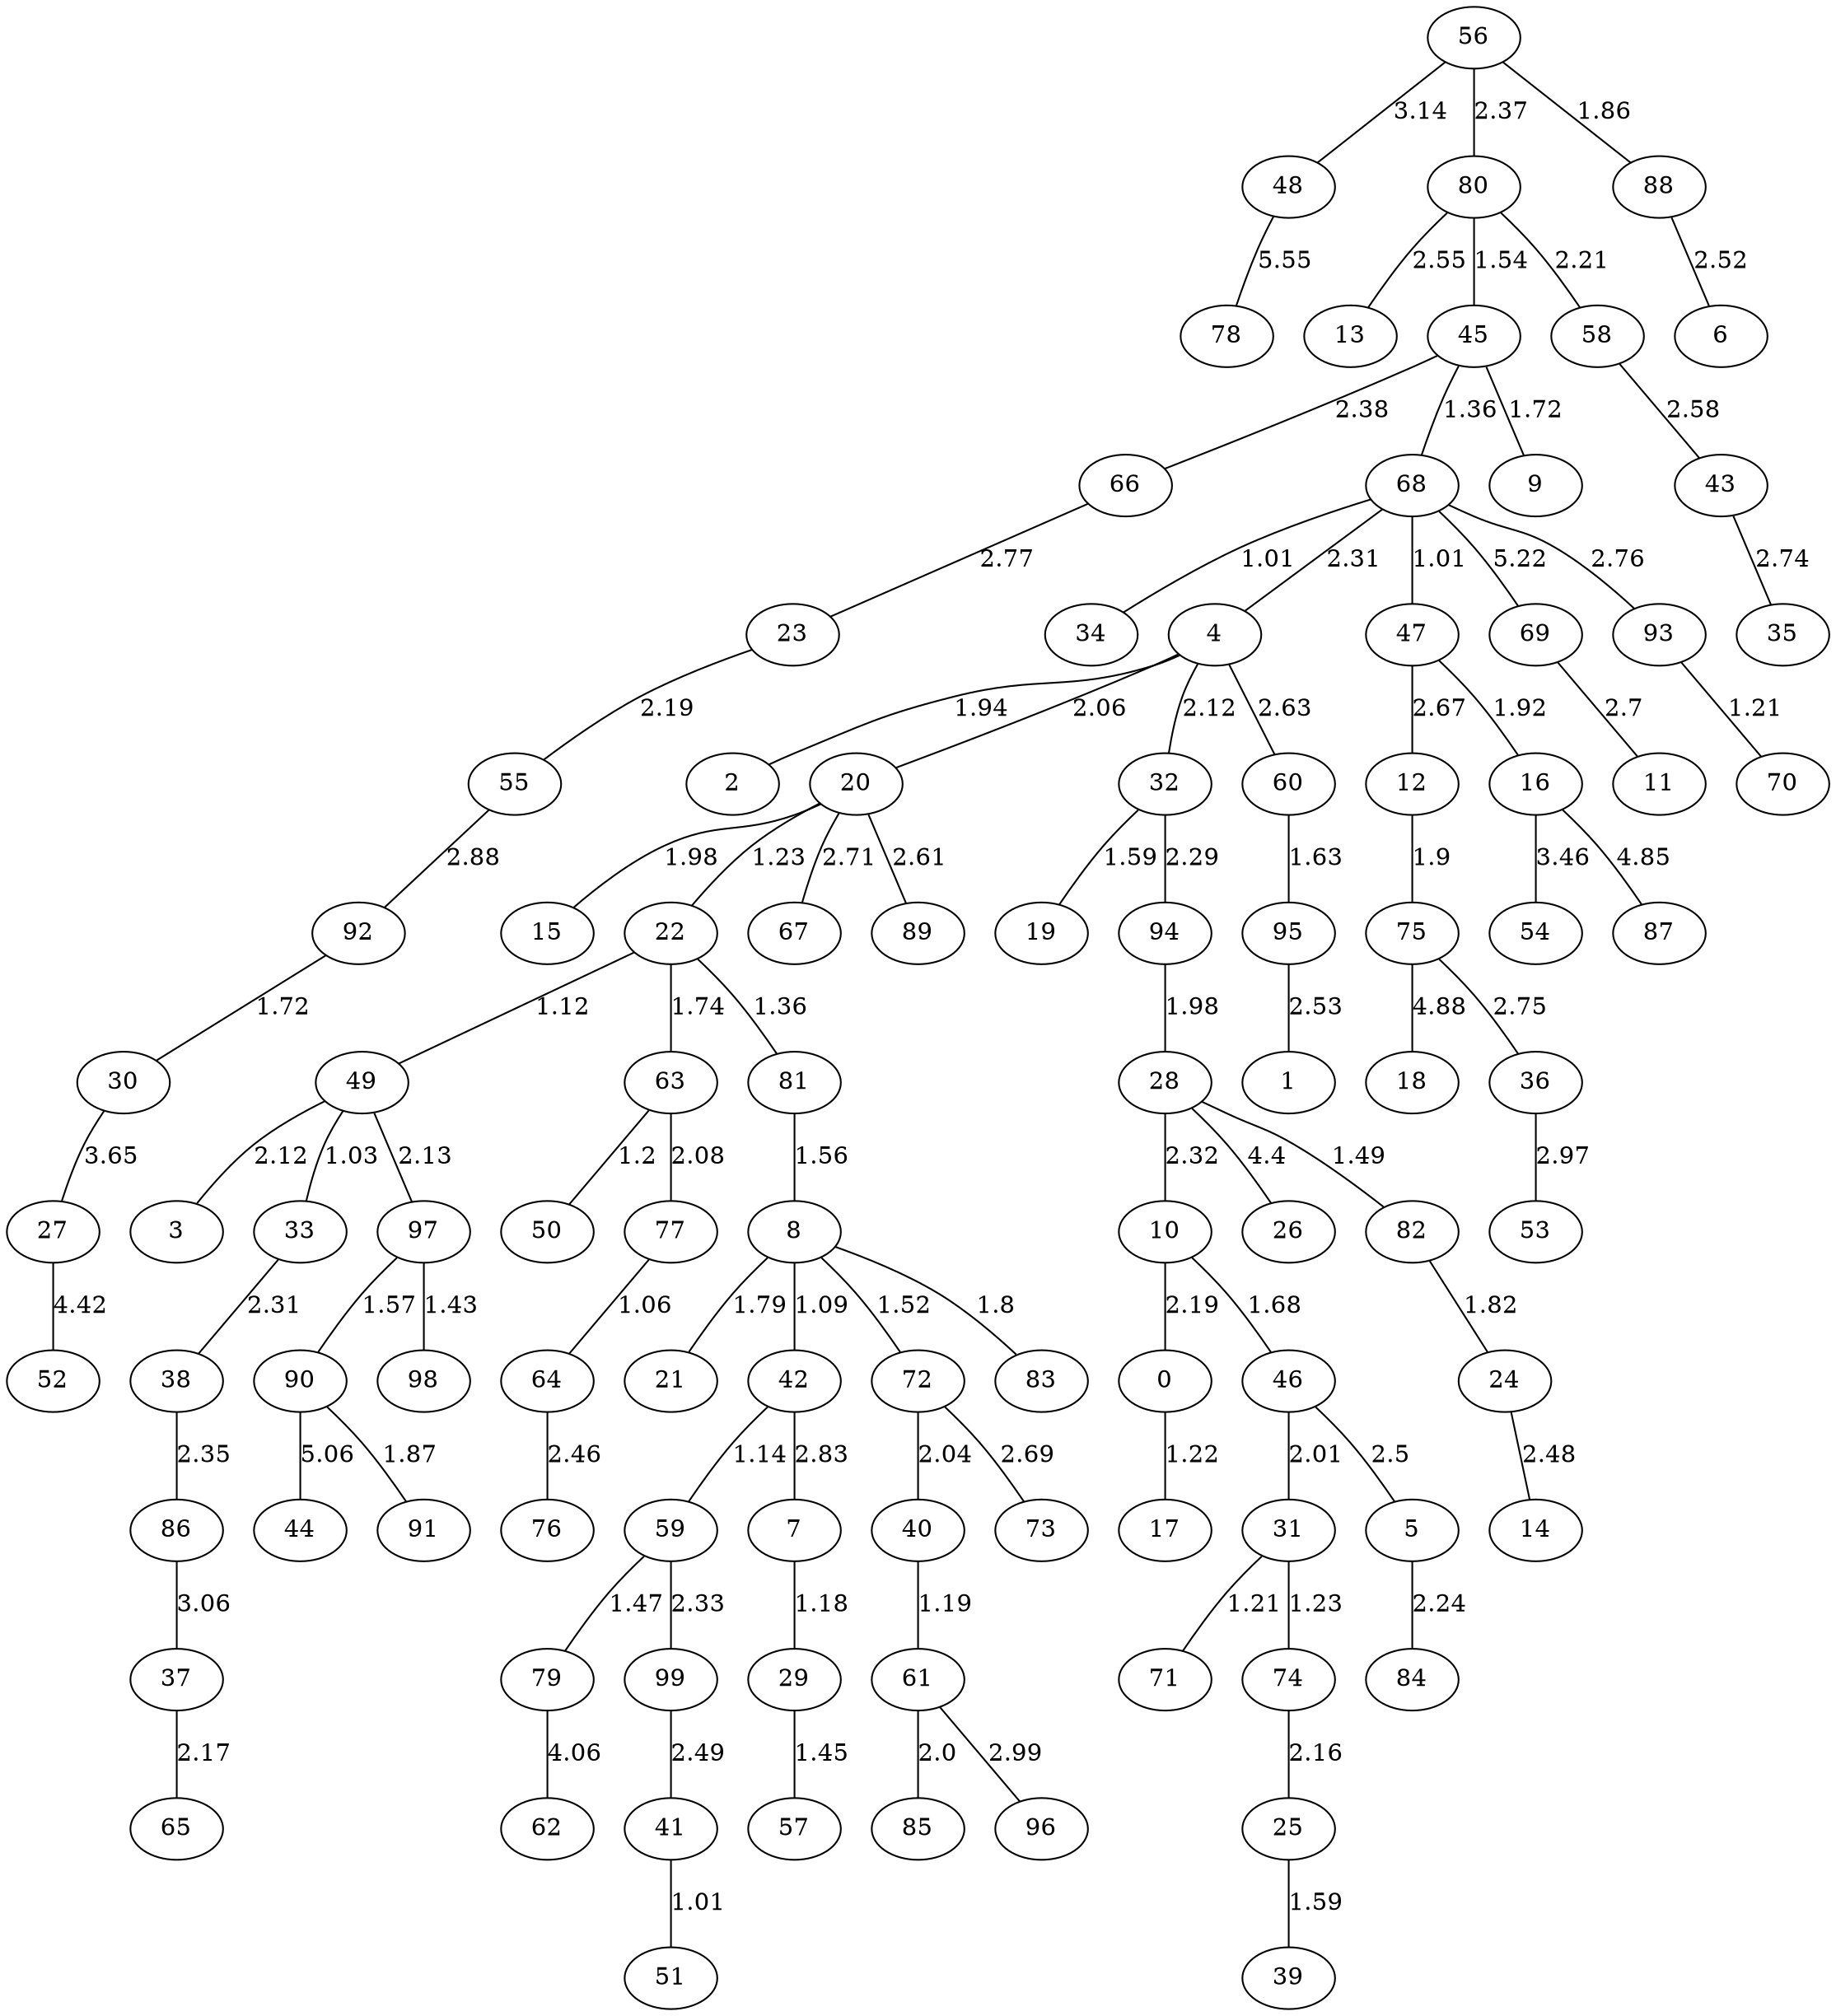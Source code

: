 graph G {
  "0";
  "1";
  "10";
  "11";
  "12";
  "13";
  "14";
  "15";
  "16";
  "17";
  "18";
  "19";
  "2";
  "20";
  "21";
  "22";
  "23";
  "24";
  "25";
  "26";
  "27";
  "28";
  "29";
  "3";
  "30";
  "31";
  "32";
  "33";
  "34";
  "35";
  "36";
  "37";
  "38";
  "39";
  "4";
  "40";
  "41";
  "42";
  "43";
  "44";
  "45";
  "46";
  "47";
  "48";
  "49";
  "5";
  "50";
  "51";
  "52";
  "53";
  "54";
  "55";
  "56";
  "57";
  "58";
  "59";
  "6";
  "60";
  "61";
  "62";
  "63";
  "64";
  "65";
  "66";
  "67";
  "68";
  "69";
  "7";
  "70";
  "71";
  "72";
  "73";
  "74";
  "75";
  "76";
  "77";
  "78";
  "79";
  "8";
  "80";
  "81";
  "82";
  "83";
  "84";
  "85";
  "86";
  "87";
  "88";
  "89";
  "9";
  "90";
  "91";
  "92";
  "93";
  "94";
  "95";
  "96";
  "97";
  "98";
  "99";
  "56" -- "88" [label="1.86"];
  "56" -- "80" [label="2.37"];
  "80" -- "45" [label="1.54"];
  "45" -- "68" [label="1.36"];
  "68" -- "34" [label="1.01"];
  "68" -- "47" [label="1.01"];
  "45" -- "9" [label="1.72"];
  "47" -- "16" [label="1.92"];
  "80" -- "58" [label="2.21"];
  "68" -- "4" [label="2.31"];
  "4" -- "2" [label="1.94"];
  "4" -- "20" [label="2.06"];
  "20" -- "22" [label="1.23"];
  "22" -- "49" [label="1.12"];
  "49" -- "33" [label="1.03"];
  "22" -- "81" [label="1.36"];
  "81" -- "8" [label="1.56"];
  "8" -- "42" [label="1.09"];
  "42" -- "59" [label="1.14"];
  "59" -- "79" [label="1.47"];
  "8" -- "72" [label="1.52"];
  "22" -- "63" [label="1.74"];
  "63" -- "50" [label="1.2"];
  "8" -- "21" [label="1.79"];
  "8" -- "83" [label="1.8"];
  "20" -- "15" [label="1.98"];
  "72" -- "40" [label="2.04"];
  "40" -- "61" [label="1.19"];
  "61" -- "85" [label="2.0"];
  "63" -- "77" [label="2.08"];
  "77" -- "64" [label="1.06"];
  "4" -- "32" [label="2.12"];
  "32" -- "19" [label="1.59"];
  "49" -- "3" [label="2.12"];
  "49" -- "97" [label="2.13"];
  "97" -- "98" [label="1.43"];
  "97" -- "90" [label="1.57"];
  "90" -- "91" [label="1.87"];
  "32" -- "94" [label="2.29"];
  "94" -- "28" [label="1.98"];
  "28" -- "82" [label="1.49"];
  "82" -- "24" [label="1.82"];
  "33" -- "38" [label="2.31"];
  "28" -- "10" [label="2.32"];
  "10" -- "46" [label="1.68"];
  "46" -- "31" [label="2.01"];
  "31" -- "71" [label="1.21"];
  "31" -- "74" [label="1.23"];
  "74" -- "25" [label="2.16"];
  "25" -- "39" [label="1.59"];
  "10" -- "0" [label="2.19"];
  "0" -- "17" [label="1.22"];
  "59" -- "99" [label="2.33"];
  "38" -- "86" [label="2.35"];
  "45" -- "66" [label="2.38"];
  "64" -- "76" [label="2.46"];
  "24" -- "14" [label="2.48"];
  "99" -- "41" [label="2.49"];
  "41" -- "51" [label="1.01"];
  "46" -- "5" [label="2.5"];
  "5" -- "84" [label="2.24"];
  "88" -- "6" [label="2.52"];
  "80" -- "13" [label="2.55"];
  "58" -- "43" [label="2.58"];
  "20" -- "89" [label="2.61"];
  "4" -- "60" [label="2.63"];
  "60" -- "95" [label="1.63"];
  "95" -- "1" [label="2.53"];
  "47" -- "12" [label="2.67"];
  "12" -- "75" [label="1.9"];
  "72" -- "73" [label="2.69"];
  "20" -- "67" [label="2.71"];
  "43" -- "35" [label="2.74"];
  "75" -- "36" [label="2.75"];
  "68" -- "93" [label="2.76"];
  "93" -- "70" [label="1.21"];
  "66" -- "23" [label="2.77"];
  "23" -- "55" [label="2.19"];
  "42" -- "7" [label="2.83"];
  "7" -- "29" [label="1.18"];
  "29" -- "57" [label="1.45"];
  "55" -- "92" [label="2.88"];
  "92" -- "30" [label="1.72"];
  "36" -- "53" [label="2.97"];
  "61" -- "96" [label="2.99"];
  "86" -- "37" [label="3.06"];
  "37" -- "65" [label="2.17"];
  "56" -- "48" [label="3.14"];
  "16" -- "54" [label="3.46"];
  "30" -- "27" [label="3.65"];
  "79" -- "62" [label="4.06"];
  "28" -- "26" [label="4.4"];
  "27" -- "52" [label="4.42"];
  "16" -- "87" [label="4.85"];
  "75" -- "18" [label="4.88"];
  "90" -- "44" [label="5.06"];
  "68" -- "69" [label="5.22"];
  "69" -- "11" [label="2.7"];
  "48" -- "78" [label="5.55"];
}
